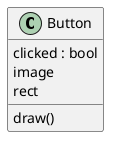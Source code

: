 @startuml classes
set namespaceSeparator none
class "Button" as Gui.Button {
  clicked : bool
  image
  rect
  draw()
}
@enduml
